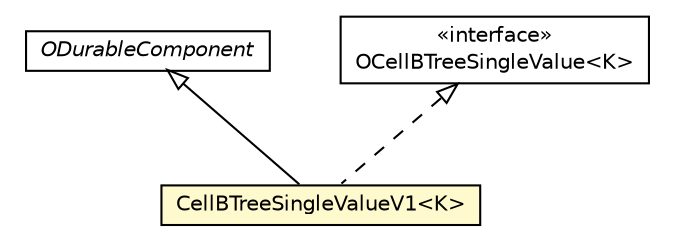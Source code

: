 #!/usr/local/bin/dot
#
# Class diagram 
# Generated by UMLGraph version R5_6-24-gf6e263 (http://www.umlgraph.org/)
#

digraph G {
	edge [fontname="Helvetica",fontsize=10,labelfontname="Helvetica",labelfontsize=10];
	node [fontname="Helvetica",fontsize=10,shape=plaintext];
	nodesep=0.25;
	ranksep=0.5;
	// com.orientechnologies.orient.core.storage.impl.local.paginated.base.ODurableComponent
	c975816 [label=<<table title="com.orientechnologies.orient.core.storage.impl.local.paginated.base.ODurableComponent" border="0" cellborder="1" cellspacing="0" cellpadding="2" port="p" href="../../../../impl/local/paginated/base/ODurableComponent.html">
		<tr><td><table border="0" cellspacing="0" cellpadding="1">
<tr><td align="center" balign="center"><font face="Helvetica-Oblique"> ODurableComponent </font></td></tr>
		</table></td></tr>
		</table>>, URL="../../../../impl/local/paginated/base/ODurableComponent.html", fontname="Helvetica", fontcolor="black", fontsize=10.0];
	// com.orientechnologies.orient.core.storage.index.sbtree.singlevalue.OCellBTreeSingleValue<K>
	c975892 [label=<<table title="com.orientechnologies.orient.core.storage.index.sbtree.singlevalue.OCellBTreeSingleValue" border="0" cellborder="1" cellspacing="0" cellpadding="2" port="p" href="../OCellBTreeSingleValue.html">
		<tr><td><table border="0" cellspacing="0" cellpadding="1">
<tr><td align="center" balign="center"> &#171;interface&#187; </td></tr>
<tr><td align="center" balign="center"> OCellBTreeSingleValue&lt;K&gt; </td></tr>
		</table></td></tr>
		</table>>, URL="../OCellBTreeSingleValue.html", fontname="Helvetica", fontcolor="black", fontsize=10.0];
	// com.orientechnologies.orient.core.storage.index.sbtree.singlevalue.v1.CellBTreeSingleValueV1<K>
	c975904 [label=<<table title="com.orientechnologies.orient.core.storage.index.sbtree.singlevalue.v1.CellBTreeSingleValueV1" border="0" cellborder="1" cellspacing="0" cellpadding="2" port="p" bgcolor="lemonChiffon" href="./CellBTreeSingleValueV1.html">
		<tr><td><table border="0" cellspacing="0" cellpadding="1">
<tr><td align="center" balign="center"> CellBTreeSingleValueV1&lt;K&gt; </td></tr>
		</table></td></tr>
		</table>>, URL="./CellBTreeSingleValueV1.html", fontname="Helvetica", fontcolor="black", fontsize=10.0];
	//com.orientechnologies.orient.core.storage.index.sbtree.singlevalue.v1.CellBTreeSingleValueV1<K> extends com.orientechnologies.orient.core.storage.impl.local.paginated.base.ODurableComponent
	c975816:p -> c975904:p [dir=back,arrowtail=empty];
	//com.orientechnologies.orient.core.storage.index.sbtree.singlevalue.v1.CellBTreeSingleValueV1<K> implements com.orientechnologies.orient.core.storage.index.sbtree.singlevalue.OCellBTreeSingleValue<K>
	c975892:p -> c975904:p [dir=back,arrowtail=empty,style=dashed];
}

